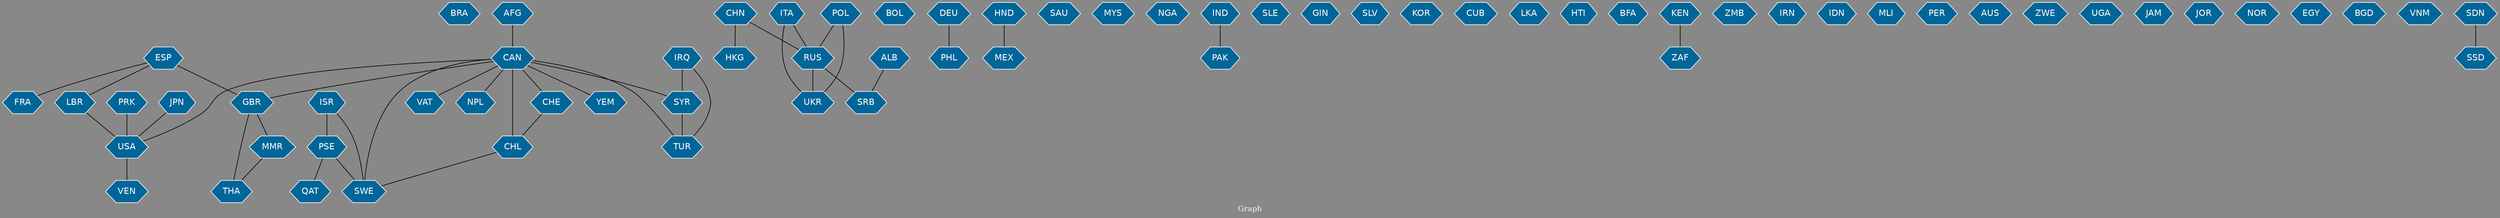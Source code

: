// Countries together in item graph
graph {
	graph [bgcolor="#888888" fontcolor=white fontsize=12 label="Graph" outputorder=edgesfirst overlap=prism]
	node [color=white fillcolor="#006699" fontcolor=white fontname=Helvetica shape=hexagon style=filled]
	edge [arrowhead=open color=black fontcolor=white fontname=Courier fontsize=12]
		BRA [label=BRA]
		SYR [label=SYR]
		CAN [label=CAN]
		IRQ [label=IRQ]
		GBR [label=GBR]
		THA [label=THA]
		HKG [label=HKG]
		BOL [label=BOL]
		TUR [label=TUR]
		USA [label=USA]
		PRK [label=PRK]
		UKR [label=UKR]
		VEN [label=VEN]
		RUS [label=RUS]
		JPN [label=JPN]
		ESP [label=ESP]
		DEU [label=DEU]
		AFG [label=AFG]
		PSE [label=PSE]
		VAT [label=VAT]
		HND [label=HND]
		MEX [label=MEX]
		SAU [label=SAU]
		MYS [label=MYS]
		NGA [label=NGA]
		IND [label=IND]
		SLE [label=SLE]
		GIN [label=GIN]
		SLV [label=SLV]
		KOR [label=KOR]
		MMR [label=MMR]
		ISR [label=ISR]
		CUB [label=CUB]
		LKA [label=LKA]
		ITA [label=ITA]
		NPL [label=NPL]
		CHE [label=CHE]
		CHN [label=CHN]
		SRB [label=SRB]
		HTI [label=HTI]
		BFA [label=BFA]
		ZAF [label=ZAF]
		YEM [label=YEM]
		ZMB [label=ZMB]
		LBR [label=LBR]
		FRA [label=FRA]
		IRN [label=IRN]
		PAK [label=PAK]
		IDN [label=IDN]
		MLI [label=MLI]
		CHL [label=CHL]
		PER [label=PER]
		PHL [label=PHL]
		AUS [label=AUS]
		ALB [label=ALB]
		KEN [label=KEN]
		POL [label=POL]
		QAT [label=QAT]
		ZWE [label=ZWE]
		UGA [label=UGA]
		JAM [label=JAM]
		SWE [label=SWE]
		JOR [label=JOR]
		NOR [label=NOR]
		EGY [label=EGY]
		BGD [label=BGD]
		VNM [label=VNM]
		SSD [label=SSD]
		SDN [label=SDN]
			PSE -- SWE [weight=3]
			ISR -- PSE [weight=2]
			SYR -- TUR [weight=4]
			CAN -- NPL [weight=5]
			JPN -- USA [weight=1]
			CAN -- VAT [weight=1]
			DEU -- PHL [weight=1]
			AFG -- CAN [weight=1]
			CAN -- USA [weight=1]
			PSE -- QAT [weight=1]
			ESP -- FRA [weight=1]
			ESP -- LBR [weight=1]
			CAN -- GBR [weight=1]
			CHE -- CHL [weight=1]
			ITA -- RUS [weight=1]
			KEN -- ZAF [weight=1]
			CHN -- RUS [weight=1]
			CAN -- YEM [weight=1]
			ALB -- SRB [weight=1]
			CAN -- SWE [weight=1]
			IND -- PAK [weight=3]
			MMR -- THA [weight=1]
			CHL -- SWE [weight=1]
			RUS -- UKR [weight=4]
			RUS -- SRB [weight=2]
			CAN -- TUR [weight=5]
			IRQ -- SYR [weight=3]
			LBR -- USA [weight=1]
			CAN -- SYR [weight=1]
			GBR -- MMR [weight=1]
			HND -- MEX [weight=1]
			SDN -- SSD [weight=1]
			ESP -- GBR [weight=2]
			POL -- UKR [weight=1]
			ITA -- UKR [weight=1]
			POL -- RUS [weight=1]
			GBR -- THA [weight=3]
			PRK -- USA [weight=2]
			IRQ -- TUR [weight=2]
			ISR -- SWE [weight=1]
			CAN -- CHE [weight=1]
			CAN -- CHL [weight=3]
			CHN -- HKG [weight=1]
			USA -- VEN [weight=1]
}